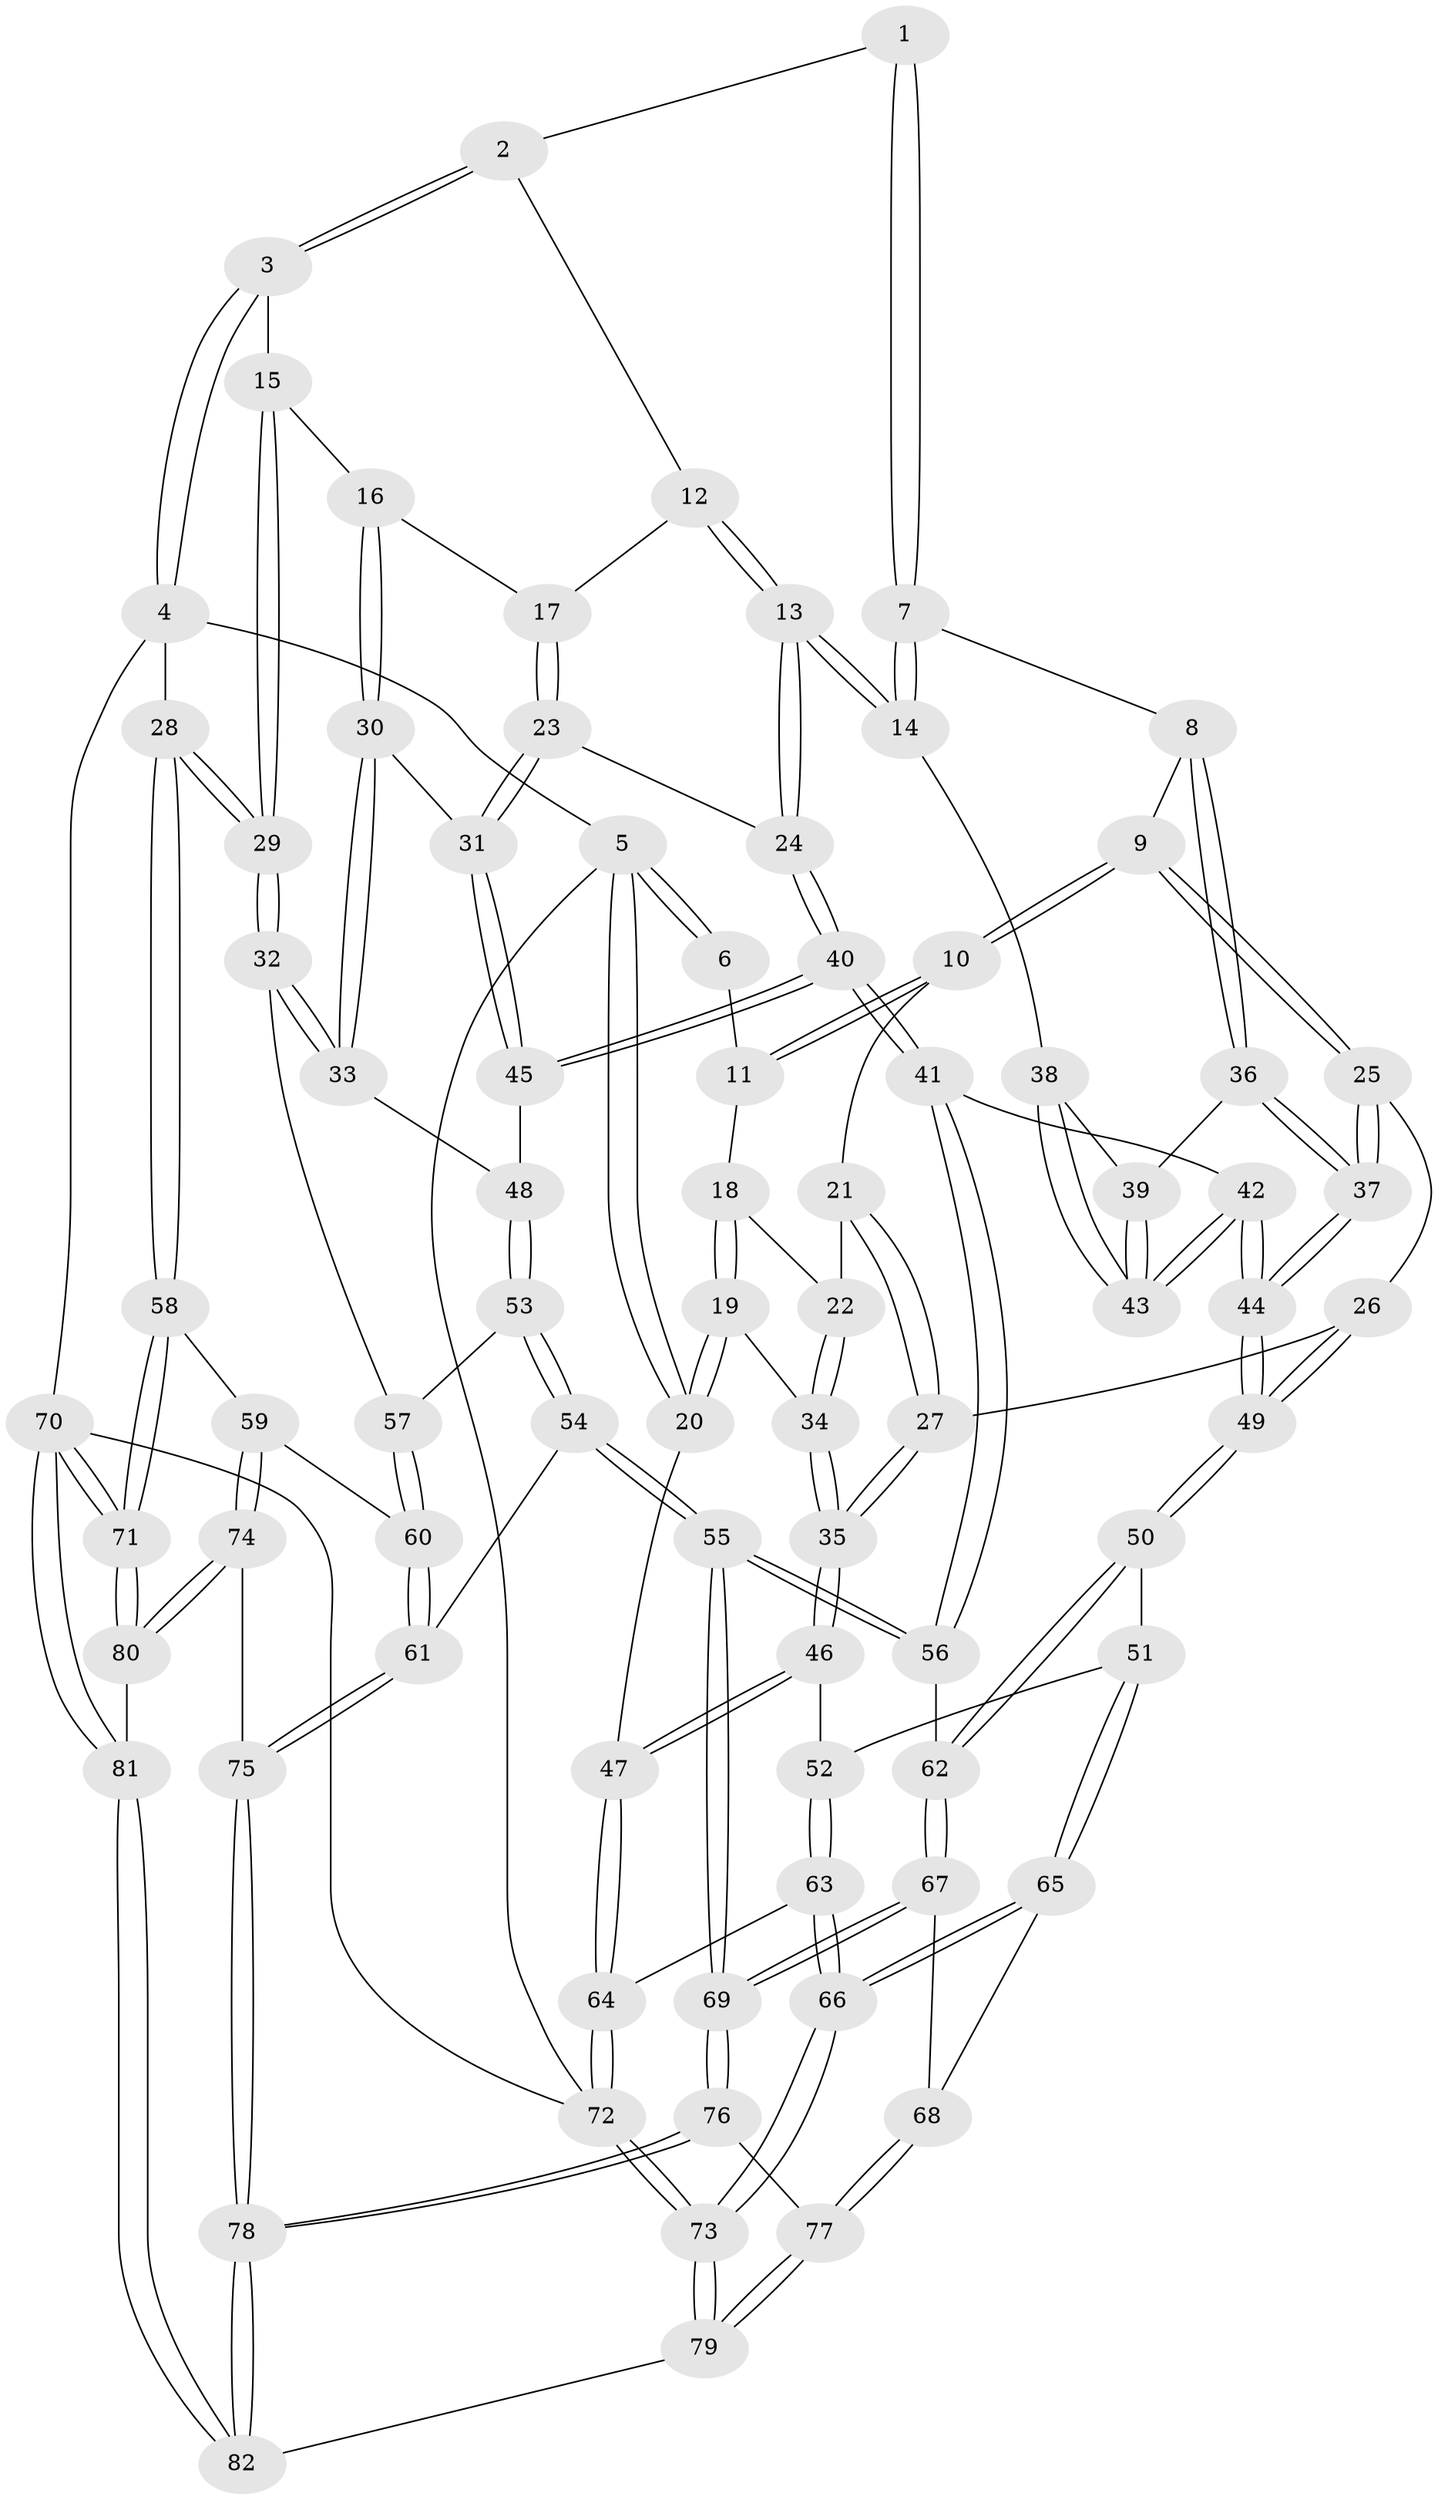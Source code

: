 // coarse degree distribution, {3: 0.08333333333333333, 4: 0.4166666666666667, 8: 0.020833333333333332, 5: 0.3333333333333333, 6: 0.14583333333333334}
// Generated by graph-tools (version 1.1) at 2025/24/03/03/25 07:24:34]
// undirected, 82 vertices, 202 edges
graph export_dot {
graph [start="1"]
  node [color=gray90,style=filled];
  1 [pos="+0.6148919598113834+0"];
  2 [pos="+0.7496275192103184+0"];
  3 [pos="+0.9891259292137735+0"];
  4 [pos="+1+0"];
  5 [pos="+0+0"];
  6 [pos="+0.07195115792727519+0"];
  7 [pos="+0.5008491678206186+0.10673744423453164"];
  8 [pos="+0.4107992039533179+0.16681816194659854"];
  9 [pos="+0.39033037347716465+0.16651980445542652"];
  10 [pos="+0.21974859563481328+0.09517640617519872"];
  11 [pos="+0.21067774338946854+0.0791350673749972"];
  12 [pos="+0.7154383928346436+0.08205541547424242"];
  13 [pos="+0.660689192756761+0.25652075037383243"];
  14 [pos="+0.619732743316341+0.24049350638204464"];
  15 [pos="+0.8746843300328296+0.1415000610477205"];
  16 [pos="+0.8686166883268776+0.15032659586649635"];
  17 [pos="+0.7496744844932505+0.20541731179900238"];
  18 [pos="+0.020887176315967374+0.17239309636226227"];
  19 [pos="+0+0.1854990270953005"];
  20 [pos="+0+0.13855022739567485"];
  21 [pos="+0.21215758857396014+0.11552717859080129"];
  22 [pos="+0.14336261477425596+0.2148127822121026"];
  23 [pos="+0.696109420484782+0.25724576919644093"];
  24 [pos="+0.6640301378942816+0.25919583086601233"];
  25 [pos="+0.27019401059308645+0.3298838248790199"];
  26 [pos="+0.25571165174924415+0.33622408649165203"];
  27 [pos="+0.24590549953133223+0.3386940507308178"];
  28 [pos="+1+0.4474832060564716"];
  29 [pos="+1+0.40575563520354324"];
  30 [pos="+0.8306060998757524+0.3063257060035492"];
  31 [pos="+0.8091908705452128+0.3123116181656844"];
  32 [pos="+1+0.404707822988751"];
  33 [pos="+1+0.39962939532321473"];
  34 [pos="+0.11623923459425312+0.290713924255639"];
  35 [pos="+0.13990074124806468+0.41220464720385025"];
  36 [pos="+0.43435956403237314+0.27248098142693566"];
  37 [pos="+0.39287905735649264+0.363628539316043"];
  38 [pos="+0.5620576402141384+0.2963785948666915"];
  39 [pos="+0.47241790751932616+0.29984255709643604"];
  40 [pos="+0.6545544534739066+0.4598537492378729"];
  41 [pos="+0.6466630141478901+0.4635630358429914"];
  42 [pos="+0.5376547221777366+0.4368024496908426"];
  43 [pos="+0.5368878684970194+0.4318884335827345"];
  44 [pos="+0.4244043958466751+0.48079466042282204"];
  45 [pos="+0.7336175390500007+0.468725684708624"];
  46 [pos="+0.12936075270502237+0.43592659767927683"];
  47 [pos="+0+0.4994896201144127"];
  48 [pos="+0.7384520112539433+0.47176625834878394"];
  49 [pos="+0.4119975649308473+0.4969479508457736"];
  50 [pos="+0.37952343015110873+0.5512475816843871"];
  51 [pos="+0.3078167887906647+0.5681725618502377"];
  52 [pos="+0.24027134512384465+0.5487710361109849"];
  53 [pos="+0.7526957251656171+0.4943385310699628"];
  54 [pos="+0.7650664496144689+0.7424457335524751"];
  55 [pos="+0.7009260578742911+0.7609248256113318"];
  56 [pos="+0.6083646007669207+0.6179443021731278"];
  57 [pos="+0.8294877011696853+0.5368960090269116"];
  58 [pos="+1+0.6364352000078742"];
  59 [pos="+0.9710829449553234+0.6974817872746165"];
  60 [pos="+0.9624495792720392+0.6982995246605979"];
  61 [pos="+0.8311922477289003+0.7451374385853354"];
  62 [pos="+0.4558948273465824+0.6267727636165626"];
  63 [pos="+0.16542584715128505+0.6566259766127395"];
  64 [pos="+0+0.5988959396181319"];
  65 [pos="+0.2982791915550013+0.7970887410146231"];
  66 [pos="+0.10790759839627696+0.9594119764434622"];
  67 [pos="+0.4648242205264903+0.7631459149832355"];
  68 [pos="+0.4361432416500071+0.7936921420564073"];
  69 [pos="+0.6795474988149683+0.7870335726061137"];
  70 [pos="+1+1"];
  71 [pos="+1+1"];
  72 [pos="+0+1"];
  73 [pos="+0+1"];
  74 [pos="+0.941124382444017+0.932733085894275"];
  75 [pos="+0.859683043425078+0.918943967513448"];
  76 [pos="+0.6727059290148714+0.819703527878576"];
  77 [pos="+0.4845130597186977+0.9802447618982689"];
  78 [pos="+0.757322033775634+1"];
  79 [pos="+0.4228794632618427+1"];
  80 [pos="+0.9433939461625177+0.9349737390586992"];
  81 [pos="+0.7694418457965407+1"];
  82 [pos="+0.750917802739055+1"];
  1 -- 2;
  1 -- 7;
  1 -- 7;
  2 -- 3;
  2 -- 3;
  2 -- 12;
  3 -- 4;
  3 -- 4;
  3 -- 15;
  4 -- 5;
  4 -- 28;
  4 -- 70;
  5 -- 6;
  5 -- 6;
  5 -- 20;
  5 -- 20;
  5 -- 72;
  6 -- 11;
  7 -- 8;
  7 -- 14;
  7 -- 14;
  8 -- 9;
  8 -- 36;
  8 -- 36;
  9 -- 10;
  9 -- 10;
  9 -- 25;
  9 -- 25;
  10 -- 11;
  10 -- 11;
  10 -- 21;
  11 -- 18;
  12 -- 13;
  12 -- 13;
  12 -- 17;
  13 -- 14;
  13 -- 14;
  13 -- 24;
  13 -- 24;
  14 -- 38;
  15 -- 16;
  15 -- 29;
  15 -- 29;
  16 -- 17;
  16 -- 30;
  16 -- 30;
  17 -- 23;
  17 -- 23;
  18 -- 19;
  18 -- 19;
  18 -- 22;
  19 -- 20;
  19 -- 20;
  19 -- 34;
  20 -- 47;
  21 -- 22;
  21 -- 27;
  21 -- 27;
  22 -- 34;
  22 -- 34;
  23 -- 24;
  23 -- 31;
  23 -- 31;
  24 -- 40;
  24 -- 40;
  25 -- 26;
  25 -- 37;
  25 -- 37;
  26 -- 27;
  26 -- 49;
  26 -- 49;
  27 -- 35;
  27 -- 35;
  28 -- 29;
  28 -- 29;
  28 -- 58;
  28 -- 58;
  29 -- 32;
  29 -- 32;
  30 -- 31;
  30 -- 33;
  30 -- 33;
  31 -- 45;
  31 -- 45;
  32 -- 33;
  32 -- 33;
  32 -- 57;
  33 -- 48;
  34 -- 35;
  34 -- 35;
  35 -- 46;
  35 -- 46;
  36 -- 37;
  36 -- 37;
  36 -- 39;
  37 -- 44;
  37 -- 44;
  38 -- 39;
  38 -- 43;
  38 -- 43;
  39 -- 43;
  39 -- 43;
  40 -- 41;
  40 -- 41;
  40 -- 45;
  40 -- 45;
  41 -- 42;
  41 -- 56;
  41 -- 56;
  42 -- 43;
  42 -- 43;
  42 -- 44;
  42 -- 44;
  44 -- 49;
  44 -- 49;
  45 -- 48;
  46 -- 47;
  46 -- 47;
  46 -- 52;
  47 -- 64;
  47 -- 64;
  48 -- 53;
  48 -- 53;
  49 -- 50;
  49 -- 50;
  50 -- 51;
  50 -- 62;
  50 -- 62;
  51 -- 52;
  51 -- 65;
  51 -- 65;
  52 -- 63;
  52 -- 63;
  53 -- 54;
  53 -- 54;
  53 -- 57;
  54 -- 55;
  54 -- 55;
  54 -- 61;
  55 -- 56;
  55 -- 56;
  55 -- 69;
  55 -- 69;
  56 -- 62;
  57 -- 60;
  57 -- 60;
  58 -- 59;
  58 -- 71;
  58 -- 71;
  59 -- 60;
  59 -- 74;
  59 -- 74;
  60 -- 61;
  60 -- 61;
  61 -- 75;
  61 -- 75;
  62 -- 67;
  62 -- 67;
  63 -- 64;
  63 -- 66;
  63 -- 66;
  64 -- 72;
  64 -- 72;
  65 -- 66;
  65 -- 66;
  65 -- 68;
  66 -- 73;
  66 -- 73;
  67 -- 68;
  67 -- 69;
  67 -- 69;
  68 -- 77;
  68 -- 77;
  69 -- 76;
  69 -- 76;
  70 -- 71;
  70 -- 71;
  70 -- 81;
  70 -- 81;
  70 -- 72;
  71 -- 80;
  71 -- 80;
  72 -- 73;
  72 -- 73;
  73 -- 79;
  73 -- 79;
  74 -- 75;
  74 -- 80;
  74 -- 80;
  75 -- 78;
  75 -- 78;
  76 -- 77;
  76 -- 78;
  76 -- 78;
  77 -- 79;
  77 -- 79;
  78 -- 82;
  78 -- 82;
  79 -- 82;
  80 -- 81;
  81 -- 82;
  81 -- 82;
}
